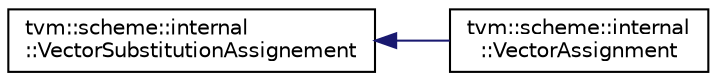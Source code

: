 digraph "Graphical Class Hierarchy"
{
  edge [fontname="Helvetica",fontsize="10",labelfontname="Helvetica",labelfontsize="10"];
  node [fontname="Helvetica",fontsize="10",shape=record];
  rankdir="LR";
  Node0 [label="tvm::scheme::internal\l::VectorSubstitutionAssignement",height=0.2,width=0.4,color="black", fillcolor="white", style="filled",URL="$classtvm_1_1scheme_1_1internal_1_1VectorSubstitutionAssignement.html"];
  Node0 -> Node1 [dir="back",color="midnightblue",fontsize="10",style="solid",fontname="Helvetica"];
  Node1 [label="tvm::scheme::internal\l::VectorAssignment",height=0.2,width=0.4,color="black", fillcolor="white", style="filled",URL="$classtvm_1_1scheme_1_1internal_1_1VectorAssignment.html"];
}
